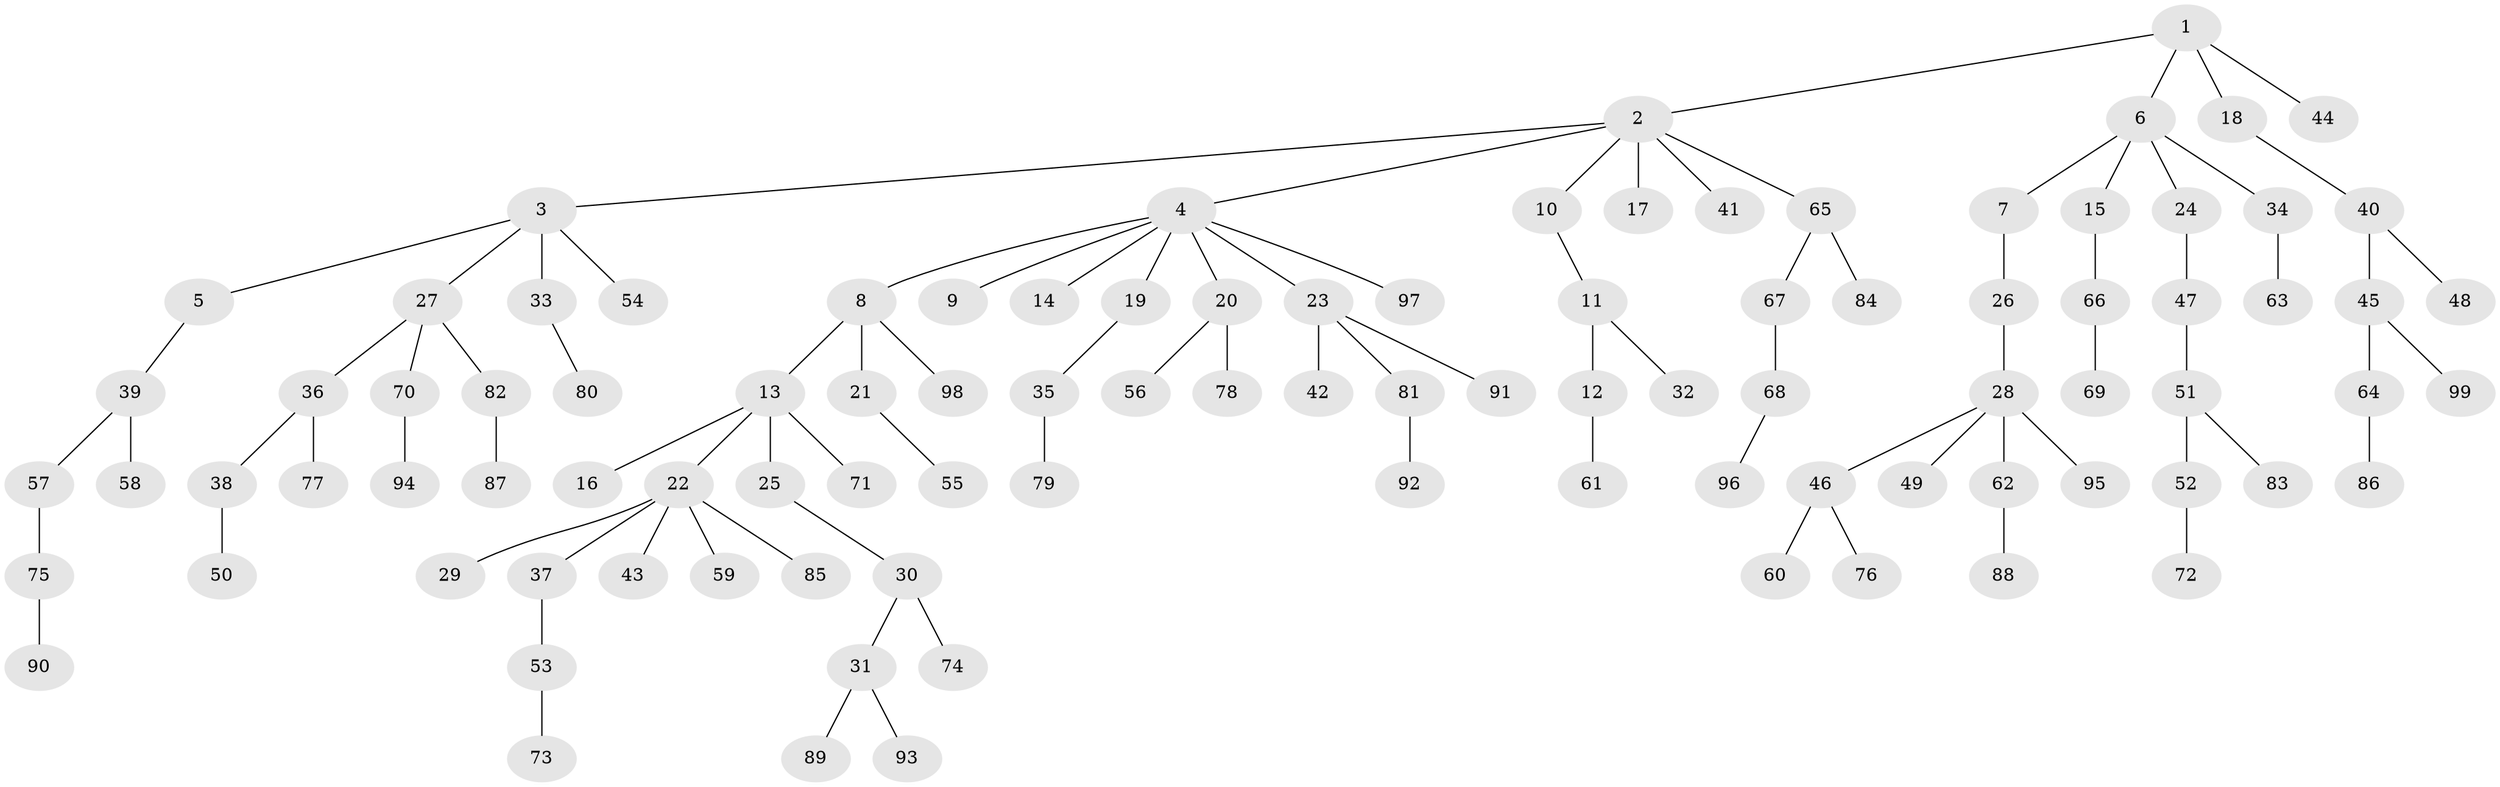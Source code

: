 // coarse degree distribution, {1: 0.7948717948717948, 4: 0.05128205128205128, 2: 0.07692307692307693, 5: 0.05128205128205128, 21: 0.02564102564102564}
// Generated by graph-tools (version 1.1) at 2025/55/03/04/25 21:55:53]
// undirected, 99 vertices, 98 edges
graph export_dot {
graph [start="1"]
  node [color=gray90,style=filled];
  1;
  2;
  3;
  4;
  5;
  6;
  7;
  8;
  9;
  10;
  11;
  12;
  13;
  14;
  15;
  16;
  17;
  18;
  19;
  20;
  21;
  22;
  23;
  24;
  25;
  26;
  27;
  28;
  29;
  30;
  31;
  32;
  33;
  34;
  35;
  36;
  37;
  38;
  39;
  40;
  41;
  42;
  43;
  44;
  45;
  46;
  47;
  48;
  49;
  50;
  51;
  52;
  53;
  54;
  55;
  56;
  57;
  58;
  59;
  60;
  61;
  62;
  63;
  64;
  65;
  66;
  67;
  68;
  69;
  70;
  71;
  72;
  73;
  74;
  75;
  76;
  77;
  78;
  79;
  80;
  81;
  82;
  83;
  84;
  85;
  86;
  87;
  88;
  89;
  90;
  91;
  92;
  93;
  94;
  95;
  96;
  97;
  98;
  99;
  1 -- 2;
  1 -- 6;
  1 -- 18;
  1 -- 44;
  2 -- 3;
  2 -- 4;
  2 -- 10;
  2 -- 17;
  2 -- 41;
  2 -- 65;
  3 -- 5;
  3 -- 27;
  3 -- 33;
  3 -- 54;
  4 -- 8;
  4 -- 9;
  4 -- 14;
  4 -- 19;
  4 -- 20;
  4 -- 23;
  4 -- 97;
  5 -- 39;
  6 -- 7;
  6 -- 15;
  6 -- 24;
  6 -- 34;
  7 -- 26;
  8 -- 13;
  8 -- 21;
  8 -- 98;
  10 -- 11;
  11 -- 12;
  11 -- 32;
  12 -- 61;
  13 -- 16;
  13 -- 22;
  13 -- 25;
  13 -- 71;
  15 -- 66;
  18 -- 40;
  19 -- 35;
  20 -- 56;
  20 -- 78;
  21 -- 55;
  22 -- 29;
  22 -- 37;
  22 -- 43;
  22 -- 59;
  22 -- 85;
  23 -- 42;
  23 -- 81;
  23 -- 91;
  24 -- 47;
  25 -- 30;
  26 -- 28;
  27 -- 36;
  27 -- 70;
  27 -- 82;
  28 -- 46;
  28 -- 49;
  28 -- 62;
  28 -- 95;
  30 -- 31;
  30 -- 74;
  31 -- 89;
  31 -- 93;
  33 -- 80;
  34 -- 63;
  35 -- 79;
  36 -- 38;
  36 -- 77;
  37 -- 53;
  38 -- 50;
  39 -- 57;
  39 -- 58;
  40 -- 45;
  40 -- 48;
  45 -- 64;
  45 -- 99;
  46 -- 60;
  46 -- 76;
  47 -- 51;
  51 -- 52;
  51 -- 83;
  52 -- 72;
  53 -- 73;
  57 -- 75;
  62 -- 88;
  64 -- 86;
  65 -- 67;
  65 -- 84;
  66 -- 69;
  67 -- 68;
  68 -- 96;
  70 -- 94;
  75 -- 90;
  81 -- 92;
  82 -- 87;
}

